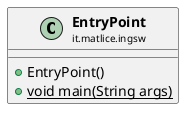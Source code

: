 @startuml

skinparam svgLinkTarget _parent
skinparam linetype ortho
set namespaceSeparator none
class "<b><size:14>EntryPoint</b>\n<size:10>it.matlice.ingsw" as it.matlice.ingsw.EntryPoint  [[../../../it/matlice/ingsw/EntryPoint.html{it.matlice.ingsw.EntryPoint}]] {
+EntryPoint()
{static} +void main(String args)
}



@enduml
